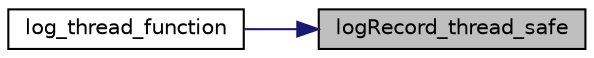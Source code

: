 digraph "logRecord_thread_safe"
{
 // LATEX_PDF_SIZE
  edge [fontname="Helvetica",fontsize="10",labelfontname="Helvetica",labelfontsize="10"];
  node [fontname="Helvetica",fontsize="10",shape=record];
  rankdir="RL";
  Node1 [label="logRecord_thread_safe",height=0.2,width=0.4,color="black", fillcolor="grey75", style="filled", fontcolor="black",tooltip=" "];
  Node1 -> Node2 [dir="back",color="midnightblue",fontsize="10",style="solid",fontname="Helvetica"];
  Node2 [label="log_thread_function",height=0.2,width=0.4,color="black", fillcolor="white", style="filled",URL="$log_8c.html#a6e29b3f967c30b0ea10664d8d7e7c794",tooltip=" "];
}
